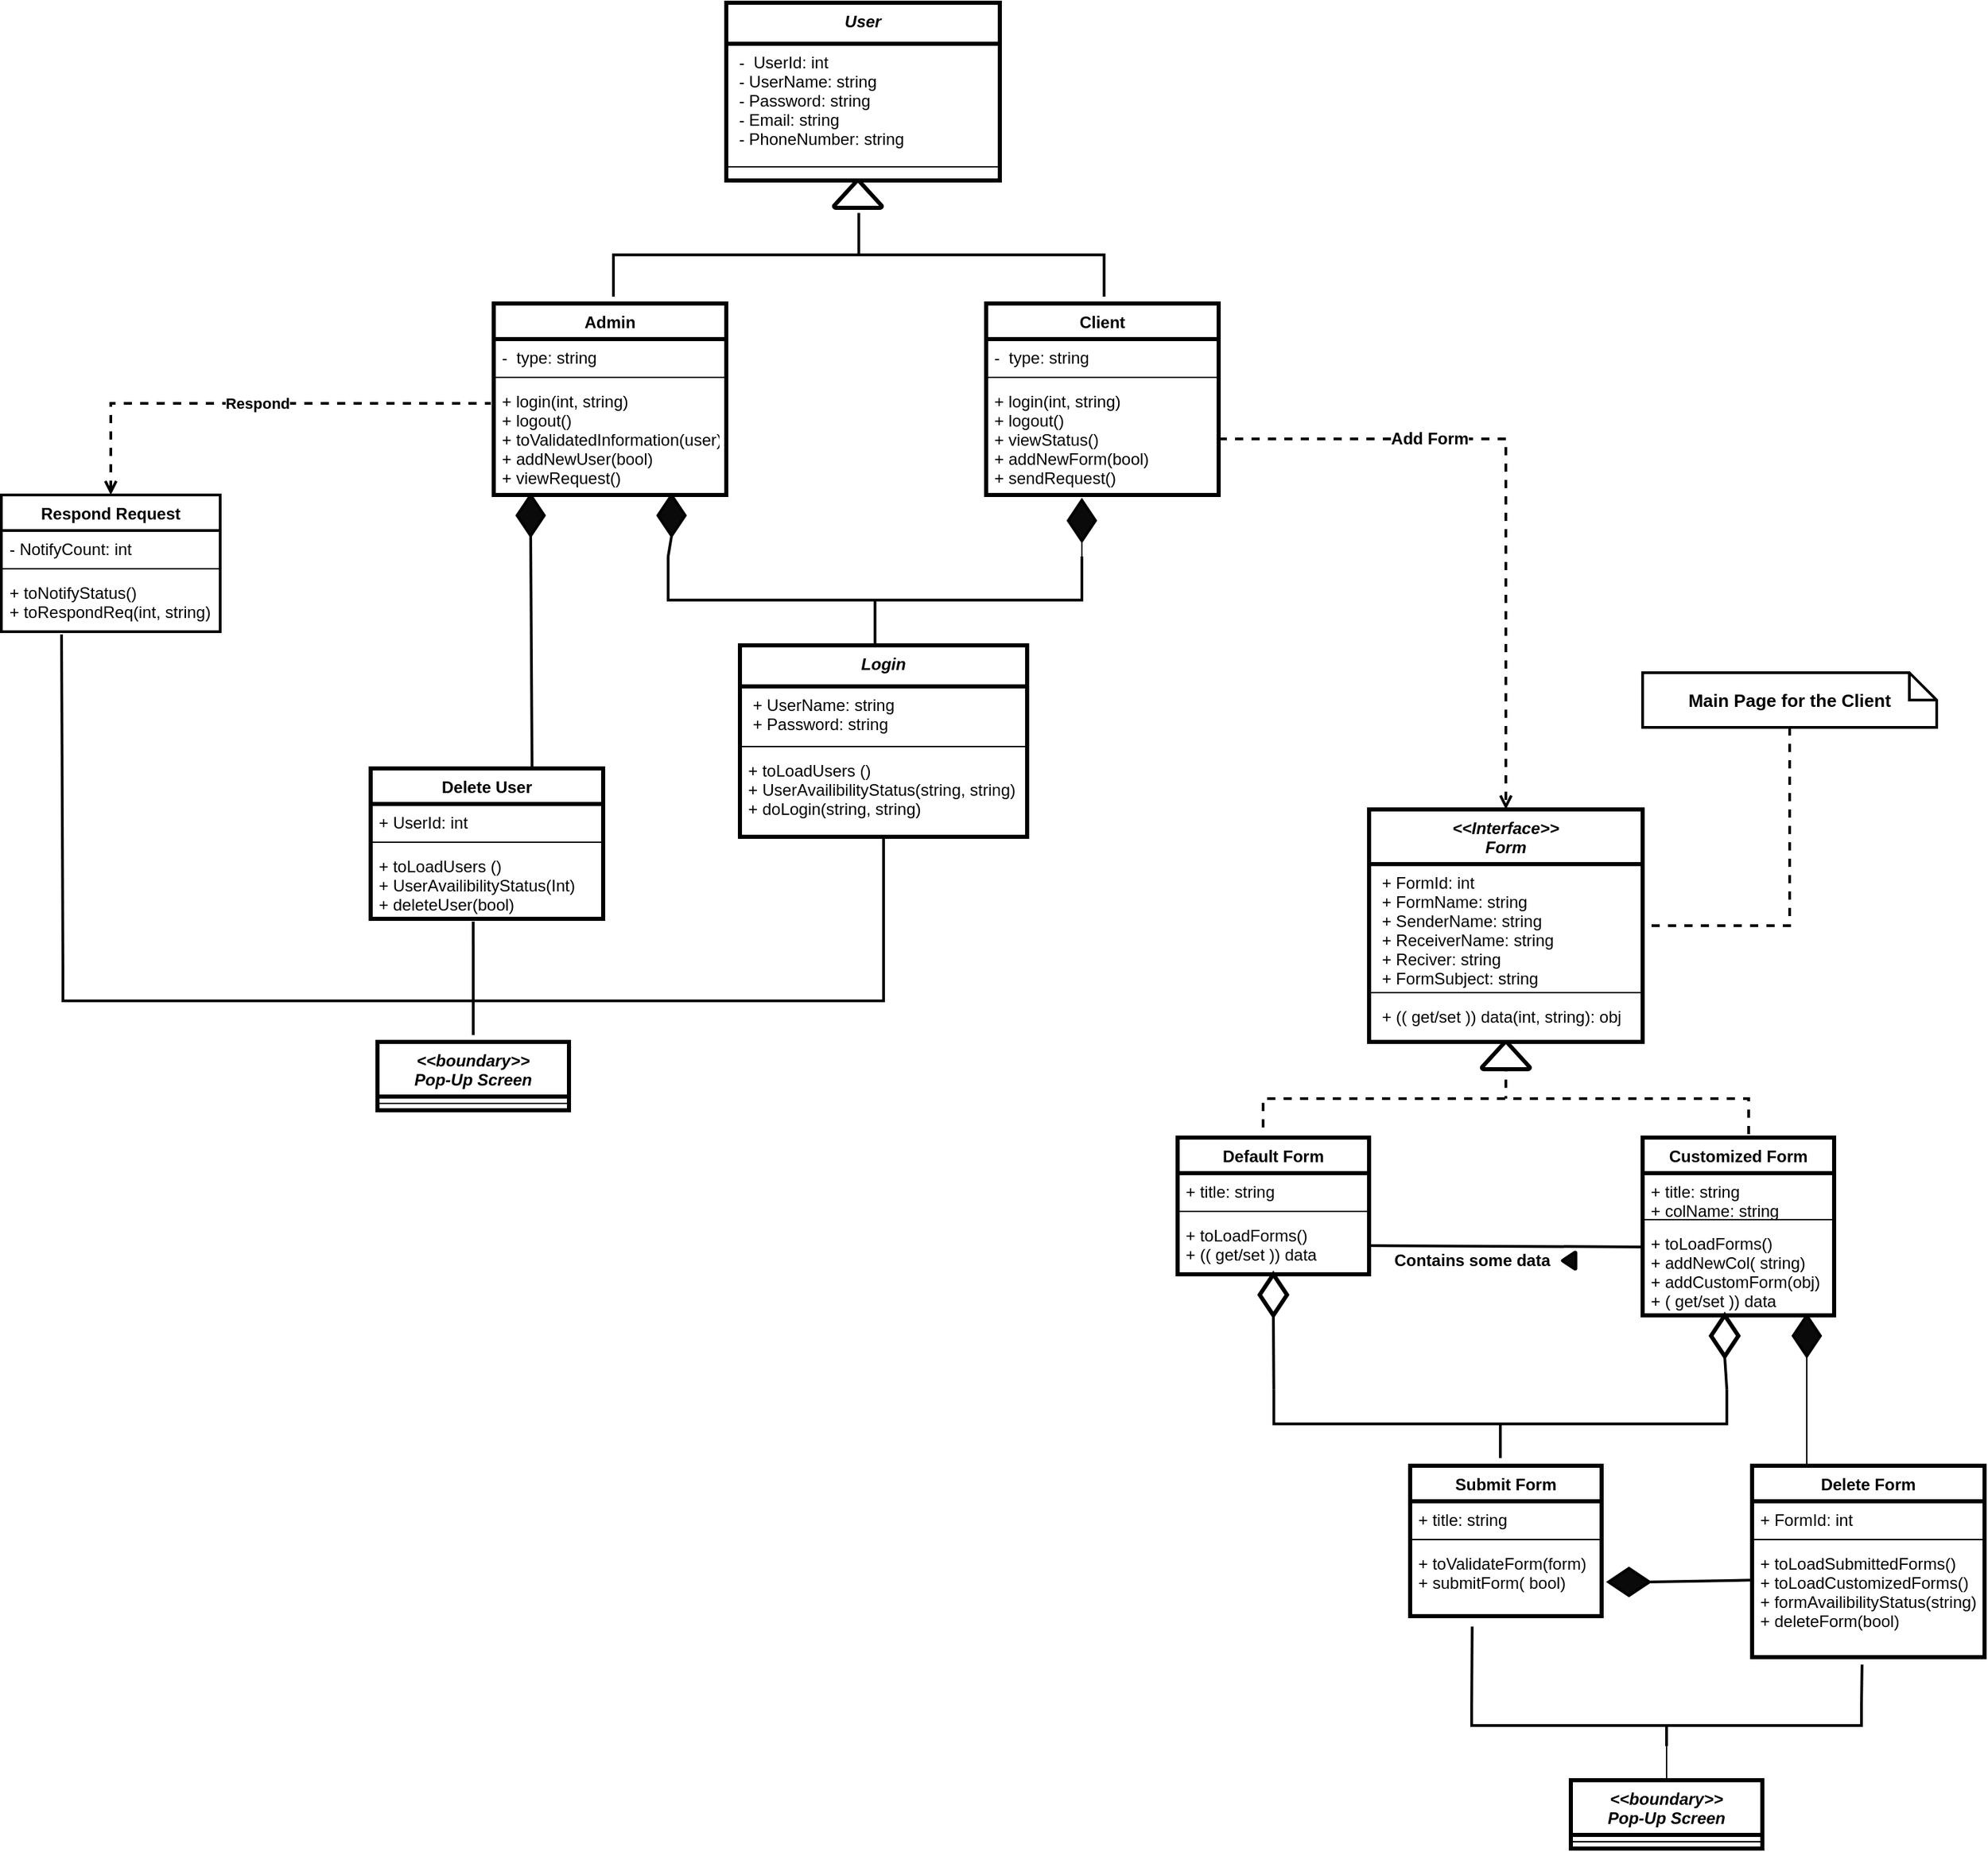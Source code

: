 <mxfile version="13.10.5" type="device"><diagram id="C5RBs43oDa-KdzZeNtuy" name="Page-1"><mxGraphModel dx="2037" dy="1309" grid="1" gridSize="11" guides="1" tooltips="1" connect="1" arrows="1" fold="1" page="1" pageScale="1" pageWidth="1169" pageHeight="827" background="none" math="0" shadow="0"><root><mxCell id="WIyWlLk6GJQsqaUBKTNV-0"/><mxCell id="WIyWlLk6GJQsqaUBKTNV-1" parent="WIyWlLk6GJQsqaUBKTNV-0"/><mxCell id="aa2U_IS0mAnpu2K2nYVg-20" style="edgeStyle=none;shape=link;rounded=0;orthogonalLoop=1;jettySize=auto;html=1;exitX=0;exitY=0.25;exitDx=0;exitDy=0;" parent="WIyWlLk6GJQsqaUBKTNV-1" edge="1"><mxGeometry relative="1" as="geometry"><mxPoint x="-152" y="-328" as="sourcePoint"/><mxPoint x="-152" y="-328" as="targetPoint"/></mxGeometry></mxCell><mxCell id="aa2U_IS0mAnpu2K2nYVg-22" value="&lt;&lt;Interface&gt;&gt;&#10;Form" style="swimlane;fontStyle=3;align=center;verticalAlign=top;childLayout=stackLayout;horizontal=1;startSize=40;horizontalStack=0;resizeParent=1;resizeParentMax=0;resizeLast=0;collapsible=1;marginBottom=0;swimlaneLine=1;glass=0;shadow=0;strokeWidth=3;" parent="WIyWlLk6GJQsqaUBKTNV-1" vertex="1"><mxGeometry x="-121.99" y="-213" width="200" height="170" as="geometry"/></mxCell><mxCell id="aa2U_IS0mAnpu2K2nYVg-23" value=" + FormId: int &#10; + FormName: string&#10; + SenderName: string&#10; + ReceiverName: string&#10; + Reciver: string&#10; + FormSubject: string" style="text;strokeColor=none;fillColor=none;align=left;verticalAlign=top;spacingLeft=4;spacingRight=4;overflow=hidden;rotatable=0;points=[[0,0.5],[1,0.5]];portConstraint=eastwest;" parent="aa2U_IS0mAnpu2K2nYVg-22" vertex="1"><mxGeometry y="40" width="200" height="90" as="geometry"/></mxCell><mxCell id="aa2U_IS0mAnpu2K2nYVg-24" value="" style="line;strokeWidth=1;fillColor=none;align=left;verticalAlign=middle;spacingTop=-1;spacingLeft=3;spacingRight=3;rotatable=0;labelPosition=right;points=[];portConstraint=eastwest;" parent="aa2U_IS0mAnpu2K2nYVg-22" vertex="1"><mxGeometry y="130" width="200" height="8" as="geometry"/></mxCell><mxCell id="aa2U_IS0mAnpu2K2nYVg-25" value=" + (( get/set )) data(int, string): obj" style="text;strokeColor=none;fillColor=none;align=left;verticalAlign=top;spacingLeft=4;spacingRight=4;overflow=hidden;rotatable=0;points=[[0,0.5],[1,0.5]];portConstraint=eastwest;" parent="aa2U_IS0mAnpu2K2nYVg-22" vertex="1"><mxGeometry y="138" width="200" height="32" as="geometry"/></mxCell><mxCell id="aa2U_IS0mAnpu2K2nYVg-26" value="" style="text;strokeColor=none;fillColor=none;align=left;verticalAlign=middle;spacingTop=-1;spacingLeft=4;spacingRight=4;rotatable=0;labelPosition=right;points=[];portConstraint=eastwest;shadow=0;glass=0;startSize=26;" parent="WIyWlLk6GJQsqaUBKTNV-1" vertex="1"><mxGeometry x="-112" y="-133" width="20" height="14" as="geometry"/></mxCell><mxCell id="aa2U_IS0mAnpu2K2nYVg-28" value="Default Form" style="swimlane;fontStyle=1;align=center;verticalAlign=top;childLayout=stackLayout;horizontal=1;startSize=26;horizontalStack=0;resizeParent=1;resizeParentMax=0;resizeLast=0;collapsible=1;marginBottom=0;shadow=0;glass=0;strokeWidth=3;" parent="WIyWlLk6GJQsqaUBKTNV-1" vertex="1"><mxGeometry x="-262" y="27" width="140" height="100" as="geometry"/></mxCell><mxCell id="aa2U_IS0mAnpu2K2nYVg-29" value="+ title: string" style="text;strokeColor=none;fillColor=none;align=left;verticalAlign=top;spacingLeft=4;spacingRight=4;overflow=hidden;rotatable=0;points=[[0,0.5],[1,0.5]];portConstraint=eastwest;" parent="aa2U_IS0mAnpu2K2nYVg-28" vertex="1"><mxGeometry y="26" width="140" height="24" as="geometry"/></mxCell><mxCell id="aa2U_IS0mAnpu2K2nYVg-30" value="" style="line;strokeWidth=1;fillColor=none;align=left;verticalAlign=middle;spacingTop=-1;spacingLeft=3;spacingRight=3;rotatable=0;labelPosition=right;points=[];portConstraint=eastwest;" parent="aa2U_IS0mAnpu2K2nYVg-28" vertex="1"><mxGeometry y="50" width="140" height="8" as="geometry"/></mxCell><mxCell id="aa2U_IS0mAnpu2K2nYVg-31" value="+ toLoadForms()&#10;+ (( get/set )) data" style="text;strokeColor=none;fillColor=none;align=left;verticalAlign=top;spacingLeft=4;spacingRight=4;overflow=hidden;rotatable=0;points=[[0,0.5],[1,0.5]];portConstraint=eastwest;" parent="aa2U_IS0mAnpu2K2nYVg-28" vertex="1"><mxGeometry y="58" width="140" height="42" as="geometry"/></mxCell><mxCell id="qjOG375OG5Wbme38PgoC-0" value="Customized Form" style="swimlane;fontStyle=1;align=center;verticalAlign=top;childLayout=stackLayout;horizontal=1;startSize=26;horizontalStack=0;resizeParent=1;resizeParentMax=0;resizeLast=0;collapsible=1;marginBottom=0;shadow=0;glass=0;strokeWidth=3;" parent="WIyWlLk6GJQsqaUBKTNV-1" vertex="1"><mxGeometry x="78" y="27" width="140" height="130" as="geometry"/></mxCell><mxCell id="qjOG375OG5Wbme38PgoC-1" value="+ title: string&#10;+ colName: string" style="text;strokeColor=none;fillColor=none;align=left;verticalAlign=top;spacingLeft=4;spacingRight=4;overflow=hidden;rotatable=0;points=[[0,0.5],[1,0.5]];portConstraint=eastwest;" parent="qjOG375OG5Wbme38PgoC-0" vertex="1"><mxGeometry y="26" width="140" height="30" as="geometry"/></mxCell><mxCell id="qjOG375OG5Wbme38PgoC-2" value="" style="line;strokeWidth=1;fillColor=none;align=left;verticalAlign=middle;spacingTop=-1;spacingLeft=3;spacingRight=3;rotatable=0;labelPosition=right;points=[];portConstraint=eastwest;" parent="qjOG375OG5Wbme38PgoC-0" vertex="1"><mxGeometry y="56" width="140" height="8" as="geometry"/></mxCell><mxCell id="qjOG375OG5Wbme38PgoC-3" value="+ toLoadForms()&#10;+ addNewCol( string)&#10;+ addCustomForm(obj)&#10;+ ( get/set )) data&#10;" style="text;strokeColor=none;fillColor=none;align=left;verticalAlign=top;spacingLeft=4;spacingRight=4;overflow=hidden;rotatable=0;points=[[0,0.5],[1,0.5]];portConstraint=eastwest;" parent="qjOG375OG5Wbme38PgoC-0" vertex="1"><mxGeometry y="64" width="140" height="66" as="geometry"/></mxCell><mxCell id="qjOG375OG5Wbme38PgoC-4" value="Submit Form" style="swimlane;fontStyle=1;align=center;verticalAlign=top;childLayout=stackLayout;horizontal=1;startSize=26;horizontalStack=0;resizeParent=1;resizeParentMax=0;resizeLast=0;collapsible=1;marginBottom=0;shadow=0;glass=0;strokeWidth=3;" parent="WIyWlLk6GJQsqaUBKTNV-1" vertex="1"><mxGeometry x="-92" y="267" width="140" height="110" as="geometry"/></mxCell><mxCell id="qjOG375OG5Wbme38PgoC-5" value="+ title: string" style="text;strokeColor=none;fillColor=none;align=left;verticalAlign=top;spacingLeft=4;spacingRight=4;overflow=hidden;rotatable=0;points=[[0,0.5],[1,0.5]];portConstraint=eastwest;" parent="qjOG375OG5Wbme38PgoC-4" vertex="1"><mxGeometry y="26" width="140" height="24" as="geometry"/></mxCell><mxCell id="qjOG375OG5Wbme38PgoC-6" value="" style="line;strokeWidth=1;fillColor=none;align=left;verticalAlign=middle;spacingTop=-1;spacingLeft=3;spacingRight=3;rotatable=0;labelPosition=right;points=[];portConstraint=eastwest;" parent="qjOG375OG5Wbme38PgoC-4" vertex="1"><mxGeometry y="50" width="140" height="8" as="geometry"/></mxCell><mxCell id="qjOG375OG5Wbme38PgoC-7" value="+ toValidateForm(form)&#10;+ submitForm( bool)&#10;" style="text;strokeColor=none;fillColor=none;align=left;verticalAlign=top;spacingLeft=4;spacingRight=4;overflow=hidden;rotatable=0;points=[[0,0.5],[1,0.5]];portConstraint=eastwest;" parent="qjOG375OG5Wbme38PgoC-4" vertex="1"><mxGeometry y="58" width="140" height="52" as="geometry"/></mxCell><mxCell id="qjOG375OG5Wbme38PgoC-9" value="&lt;&lt;boundary&gt;&gt;&#10;Pop-Up Screen" style="swimlane;fontStyle=3;align=center;verticalAlign=top;childLayout=stackLayout;horizontal=1;startSize=40;horizontalStack=0;resizeParent=1;resizeParentMax=0;resizeLast=0;collapsible=1;marginBottom=0;swimlaneLine=1;glass=0;shadow=0;strokeWidth=3;" parent="WIyWlLk6GJQsqaUBKTNV-1" vertex="1"><mxGeometry x="25.5" y="497" width="140" height="50" as="geometry"/></mxCell><mxCell id="qjOG375OG5Wbme38PgoC-11" value="" style="line;strokeWidth=1;fillColor=none;align=left;verticalAlign=middle;spacingTop=-1;spacingLeft=3;spacingRight=3;rotatable=0;labelPosition=right;points=[];portConstraint=eastwest;" parent="qjOG375OG5Wbme38PgoC-9" vertex="1"><mxGeometry y="40" width="140" height="10" as="geometry"/></mxCell><mxCell id="qjOG375OG5Wbme38PgoC-44" style="edgeStyle=none;rounded=0;jumpSize=5;orthogonalLoop=1;jettySize=auto;html=1;startArrow=none;startFill=0;endArrow=none;endFill=0;targetPerimeterSpacing=-1;strokeWidth=1;entryX=0.5;entryY=1;entryDx=0;entryDy=0;entryPerimeter=0;" parent="WIyWlLk6GJQsqaUBKTNV-1" target="qjOG375OG5Wbme38PgoC-45" edge="1"><mxGeometry relative="1" as="geometry"><mxPoint x="198" y="277" as="sourcePoint"/><mxPoint x="201" y="197" as="targetPoint"/></mxGeometry></mxCell><mxCell id="qjOG375OG5Wbme38PgoC-17" value="Delete Form" style="swimlane;fontStyle=1;align=center;verticalAlign=top;childLayout=stackLayout;horizontal=1;startSize=26;horizontalStack=0;resizeParent=1;resizeParentMax=0;resizeLast=0;collapsible=1;marginBottom=0;shadow=0;glass=0;strokeWidth=3;" parent="WIyWlLk6GJQsqaUBKTNV-1" vertex="1"><mxGeometry x="158" y="267" width="170" height="140" as="geometry"/></mxCell><mxCell id="qjOG375OG5Wbme38PgoC-18" value="+ FormId: int" style="text;strokeColor=none;fillColor=none;align=left;verticalAlign=top;spacingLeft=4;spacingRight=4;overflow=hidden;rotatable=0;points=[[0,0.5],[1,0.5]];portConstraint=eastwest;" parent="qjOG375OG5Wbme38PgoC-17" vertex="1"><mxGeometry y="26" width="170" height="24" as="geometry"/></mxCell><mxCell id="qjOG375OG5Wbme38PgoC-19" value="" style="line;strokeWidth=1;fillColor=none;align=left;verticalAlign=middle;spacingTop=-1;spacingLeft=3;spacingRight=3;rotatable=0;labelPosition=right;points=[];portConstraint=eastwest;" parent="qjOG375OG5Wbme38PgoC-17" vertex="1"><mxGeometry y="50" width="170" height="8" as="geometry"/></mxCell><mxCell id="qjOG375OG5Wbme38PgoC-20" value="+ toLoadSubmittedForms()&#10;+ toLoadCustomizedForms()&#10;+ formAvailibilityStatus(string)&#10;+ deleteForm(bool)" style="text;strokeColor=none;fillColor=none;align=left;verticalAlign=top;spacingLeft=4;spacingRight=4;overflow=hidden;rotatable=0;points=[[0,0.5],[1,0.5]];portConstraint=eastwest;" parent="qjOG375OG5Wbme38PgoC-17" vertex="1"><mxGeometry y="58" width="170" height="82" as="geometry"/></mxCell><mxCell id="qjOG375OG5Wbme38PgoC-23" value="" style="strokeWidth=2;html=1;shape=mxgraph.flowchart.annotation_2;align=left;labelPosition=right;pointerEvents=1;rotation=90;dashed=1;" parent="WIyWlLk6GJQsqaUBKTNV-1" vertex="1"><mxGeometry x="-47.93" y="-178.94" width="51.88" height="355" as="geometry"/></mxCell><mxCell id="qjOG375OG5Wbme38PgoC-30" value="" style="strokeWidth=3;html=1;shape=mxgraph.flowchart.extract_or_measurement;whiteSpace=wrap;" parent="WIyWlLk6GJQsqaUBKTNV-1" vertex="1"><mxGeometry x="-39.5" y="-43" width="35" height="20" as="geometry"/></mxCell><mxCell id="qjOG375OG5Wbme38PgoC-36" style="edgeStyle=none;rounded=0;jumpSize=5;orthogonalLoop=1;jettySize=auto;html=1;exitX=1;exitY=0;exitDx=0;exitDy=0;exitPerimeter=0;entryX=0.5;entryY=1;entryDx=0;entryDy=0;entryPerimeter=0;startArrow=none;startFill=0;endArrow=none;endFill=0;targetPerimeterSpacing=-1;strokeWidth=2;" parent="WIyWlLk6GJQsqaUBKTNV-1" source="qjOG375OG5Wbme38PgoC-31" target="qjOG375OG5Wbme38PgoC-33" edge="1"><mxGeometry relative="1" as="geometry"/></mxCell><mxCell id="qjOG375OG5Wbme38PgoC-31" value="" style="strokeWidth=2;html=1;shape=mxgraph.flowchart.annotation_2;align=left;labelPosition=right;pointerEvents=1;rotation=-90;" parent="WIyWlLk6GJQsqaUBKTNV-1" vertex="1"><mxGeometry x="-51.05" y="70.75" width="50" height="331.25" as="geometry"/></mxCell><mxCell id="qjOG375OG5Wbme38PgoC-33" value="" style="strokeWidth=3;html=1;shape=mxgraph.flowchart.decision;whiteSpace=wrap;" parent="WIyWlLk6GJQsqaUBKTNV-1" vertex="1"><mxGeometry x="-202" y="127" width="20" height="30" as="geometry"/></mxCell><mxCell id="qjOG375OG5Wbme38PgoC-40" style="edgeStyle=none;rounded=0;jumpSize=5;orthogonalLoop=1;jettySize=auto;html=1;exitX=0.5;exitY=1;exitDx=0;exitDy=0;exitPerimeter=0;entryX=1;entryY=1;entryDx=0;entryDy=0;entryPerimeter=0;startArrow=none;startFill=0;endArrow=none;endFill=0;targetPerimeterSpacing=-1;strokeWidth=2;" parent="WIyWlLk6GJQsqaUBKTNV-1" source="qjOG375OG5Wbme38PgoC-38" target="qjOG375OG5Wbme38PgoC-31" edge="1"><mxGeometry relative="1" as="geometry"/></mxCell><mxCell id="qjOG375OG5Wbme38PgoC-38" value="" style="strokeWidth=3;html=1;shape=mxgraph.flowchart.decision;whiteSpace=wrap;" parent="WIyWlLk6GJQsqaUBKTNV-1" vertex="1"><mxGeometry x="128" y="157" width="20" height="30" as="geometry"/></mxCell><mxCell id="qjOG375OG5Wbme38PgoC-55" style="edgeStyle=none;rounded=0;jumpSize=5;orthogonalLoop=1;jettySize=auto;html=1;exitX=0.5;exitY=0;exitDx=0;exitDy=0;exitPerimeter=0;entryX=0;entryY=0.313;entryDx=0;entryDy=0;entryPerimeter=0;startArrow=none;startFill=0;endArrow=none;endFill=0;targetPerimeterSpacing=-1;strokeWidth=2;" parent="WIyWlLk6GJQsqaUBKTNV-1" source="qjOG375OG5Wbme38PgoC-42" target="qjOG375OG5Wbme38PgoC-20" edge="1"><mxGeometry relative="1" as="geometry"/></mxCell><mxCell id="qjOG375OG5Wbme38PgoC-42" value="" style="strokeWidth=2;html=1;shape=mxgraph.flowchart.decision;whiteSpace=wrap;rotation=90;fillColor=#0A0A0A;" parent="WIyWlLk6GJQsqaUBKTNV-1" vertex="1"><mxGeometry x="58" y="337" width="20" height="30" as="geometry"/></mxCell><mxCell id="qjOG375OG5Wbme38PgoC-45" value="" style="strokeWidth=2;html=1;shape=mxgraph.flowchart.decision;whiteSpace=wrap;rotation=0;fillColor=#0A0A0A;" parent="WIyWlLk6GJQsqaUBKTNV-1" vertex="1"><mxGeometry x="188" y="157" width="20" height="30" as="geometry"/></mxCell><mxCell id="qjOG375OG5Wbme38PgoC-50" style="edgeStyle=none;rounded=0;jumpSize=5;orthogonalLoop=1;jettySize=auto;html=1;exitX=1;exitY=1;exitDx=0;exitDy=0;exitPerimeter=0;entryX=0.473;entryY=1.065;entryDx=0;entryDy=0;entryPerimeter=0;startArrow=none;startFill=0;endArrow=none;endFill=0;targetPerimeterSpacing=-1;strokeWidth=2;" parent="WIyWlLk6GJQsqaUBKTNV-1" source="qjOG375OG5Wbme38PgoC-49" target="qjOG375OG5Wbme38PgoC-20" edge="1"><mxGeometry relative="1" as="geometry"/></mxCell><mxCell id="qjOG375OG5Wbme38PgoC-51" style="edgeStyle=none;rounded=0;jumpSize=5;orthogonalLoop=1;jettySize=auto;html=1;exitX=1;exitY=0;exitDx=0;exitDy=0;exitPerimeter=0;entryX=0.324;entryY=1.147;entryDx=0;entryDy=0;entryPerimeter=0;startArrow=none;startFill=0;endArrow=none;endFill=0;targetPerimeterSpacing=-1;strokeWidth=2;" parent="WIyWlLk6GJQsqaUBKTNV-1" source="qjOG375OG5Wbme38PgoC-49" target="qjOG375OG5Wbme38PgoC-7" edge="1"><mxGeometry relative="1" as="geometry"/></mxCell><mxCell id="qjOG375OG5Wbme38PgoC-53" style="edgeStyle=none;rounded=0;jumpSize=5;orthogonalLoop=1;jettySize=auto;html=1;exitX=0;exitY=0.5;exitDx=0;exitDy=0;exitPerimeter=0;entryX=0.5;entryY=0;entryDx=0;entryDy=0;startArrow=none;startFill=0;endArrow=none;endFill=0;targetPerimeterSpacing=-1;strokeWidth=1;" parent="WIyWlLk6GJQsqaUBKTNV-1" source="qjOG375OG5Wbme38PgoC-49" target="qjOG375OG5Wbme38PgoC-9" edge="1"><mxGeometry relative="1" as="geometry"/></mxCell><mxCell id="qjOG375OG5Wbme38PgoC-49" value="" style="strokeWidth=2;html=1;shape=mxgraph.flowchart.annotation_2;align=left;labelPosition=right;pointerEvents=1;fillColor=#0A0A0A;rotation=-90;" parent="WIyWlLk6GJQsqaUBKTNV-1" vertex="1"><mxGeometry x="80.5" y="314.5" width="30" height="285" as="geometry"/></mxCell><mxCell id="qjOG375OG5Wbme38PgoC-56" value="User" style="swimlane;fontStyle=3;align=center;verticalAlign=top;childLayout=stackLayout;horizontal=1;startSize=30;horizontalStack=0;resizeParent=1;resizeParentMax=0;resizeLast=0;collapsible=1;marginBottom=0;swimlaneLine=1;glass=0;shadow=0;strokeWidth=3;" parent="WIyWlLk6GJQsqaUBKTNV-1" vertex="1"><mxGeometry x="-592" y="-803" width="200" height="130" as="geometry"/></mxCell><mxCell id="qjOG375OG5Wbme38PgoC-57" value=" -  UserId: int &#10; - UserName: string&#10; - Password: string&#10; - Email: string&#10; - PhoneNumber: string" style="text;strokeColor=none;fillColor=none;align=left;verticalAlign=top;spacingLeft=4;spacingRight=4;overflow=hidden;rotatable=0;points=[[0,0.5],[1,0.5]];portConstraint=eastwest;" parent="qjOG375OG5Wbme38PgoC-56" vertex="1"><mxGeometry y="30" width="200" height="80" as="geometry"/></mxCell><mxCell id="qjOG375OG5Wbme38PgoC-58" value="" style="line;strokeWidth=1;fillColor=none;align=left;verticalAlign=middle;spacingTop=-1;spacingLeft=3;spacingRight=3;rotatable=0;labelPosition=right;points=[];portConstraint=eastwest;" parent="qjOG375OG5Wbme38PgoC-56" vertex="1"><mxGeometry y="110" width="200" height="20" as="geometry"/></mxCell><mxCell id="qjOG375OG5Wbme38PgoC-61" value="Admin" style="swimlane;fontStyle=1;align=center;verticalAlign=top;childLayout=stackLayout;horizontal=1;startSize=26;horizontalStack=0;resizeParent=1;resizeParentMax=0;resizeLast=0;collapsible=1;marginBottom=0;shadow=0;glass=0;strokeWidth=3;" parent="WIyWlLk6GJQsqaUBKTNV-1" vertex="1"><mxGeometry x="-762" y="-583" width="170" height="140" as="geometry"/></mxCell><mxCell id="qjOG375OG5Wbme38PgoC-62" value="-  type: string" style="text;strokeColor=none;fillColor=none;align=left;verticalAlign=top;spacingLeft=4;spacingRight=4;overflow=hidden;rotatable=0;points=[[0,0.5],[1,0.5]];portConstraint=eastwest;" parent="qjOG375OG5Wbme38PgoC-61" vertex="1"><mxGeometry y="26" width="170" height="24" as="geometry"/></mxCell><mxCell id="qjOG375OG5Wbme38PgoC-63" value="" style="line;strokeWidth=1;fillColor=none;align=left;verticalAlign=middle;spacingTop=-1;spacingLeft=3;spacingRight=3;rotatable=0;labelPosition=right;points=[];portConstraint=eastwest;" parent="qjOG375OG5Wbme38PgoC-61" vertex="1"><mxGeometry y="50" width="170" height="8" as="geometry"/></mxCell><mxCell id="qjOG375OG5Wbme38PgoC-64" value="+ login(int, string)&#10;+ logout()&#10;+ toValidatedInformation(user)&#10;+ addNewUser(bool)&#10;+ viewRequest()&#10;&#10;" style="text;strokeColor=none;fillColor=none;align=left;verticalAlign=top;spacingLeft=4;spacingRight=4;overflow=hidden;rotatable=0;points=[[0,0.5],[1,0.5]];portConstraint=eastwest;" parent="qjOG375OG5Wbme38PgoC-61" vertex="1"><mxGeometry y="58" width="170" height="82" as="geometry"/></mxCell><mxCell id="qjOG375OG5Wbme38PgoC-65" value="Client" style="swimlane;fontStyle=1;align=center;verticalAlign=top;childLayout=stackLayout;horizontal=1;startSize=26;horizontalStack=0;resizeParent=1;resizeParentMax=0;resizeLast=0;collapsible=1;marginBottom=0;shadow=0;glass=0;strokeWidth=3;" parent="WIyWlLk6GJQsqaUBKTNV-1" vertex="1"><mxGeometry x="-402" y="-583" width="170" height="140" as="geometry"/></mxCell><mxCell id="qjOG375OG5Wbme38PgoC-66" value="-  type: string" style="text;strokeColor=none;fillColor=none;align=left;verticalAlign=top;spacingLeft=4;spacingRight=4;overflow=hidden;rotatable=0;points=[[0,0.5],[1,0.5]];portConstraint=eastwest;" parent="qjOG375OG5Wbme38PgoC-65" vertex="1"><mxGeometry y="26" width="170" height="24" as="geometry"/></mxCell><mxCell id="qjOG375OG5Wbme38PgoC-67" value="" style="line;strokeWidth=1;fillColor=none;align=left;verticalAlign=middle;spacingTop=-1;spacingLeft=3;spacingRight=3;rotatable=0;labelPosition=right;points=[];portConstraint=eastwest;" parent="qjOG375OG5Wbme38PgoC-65" vertex="1"><mxGeometry y="50" width="170" height="8" as="geometry"/></mxCell><mxCell id="qjOG375OG5Wbme38PgoC-68" value="+ login(int, string)&#10;+ logout()&#10;+ viewStatus()&#10;+ addNewForm(bool)&#10;+ sendRequest()&#10;&#10;" style="text;strokeColor=none;fillColor=none;align=left;verticalAlign=top;spacingLeft=4;spacingRight=4;overflow=hidden;rotatable=0;points=[[0,0.5],[1,0.5]];portConstraint=eastwest;" parent="qjOG375OG5Wbme38PgoC-65" vertex="1"><mxGeometry y="58" width="170" height="82" as="geometry"/></mxCell><mxCell id="qjOG375OG5Wbme38PgoC-71" style="edgeStyle=none;rounded=0;jumpSize=5;orthogonalLoop=1;jettySize=auto;html=1;exitX=0.007;exitY=0.242;exitDx=0;exitDy=0;entryX=1;entryY=0.5;entryDx=0;entryDy=0;startArrow=none;startFill=0;endArrow=none;endFill=0;targetPerimeterSpacing=-1;strokeWidth=2;exitPerimeter=0;" parent="WIyWlLk6GJQsqaUBKTNV-1" source="qjOG375OG5Wbme38PgoC-3" target="aa2U_IS0mAnpu2K2nYVg-31" edge="1"><mxGeometry relative="1" as="geometry"/></mxCell><mxCell id="qjOG375OG5Wbme38PgoC-72" value="" style="strokeWidth=2;html=1;shape=mxgraph.flowchart.merge_or_storage;whiteSpace=wrap;fillColor=#0A0A0A;rotation=90;" parent="WIyWlLk6GJQsqaUBKTNV-1" vertex="1"><mxGeometry x="18" y="112" width="12.5" height="10" as="geometry"/></mxCell><mxCell id="qjOG375OG5Wbme38PgoC-73" value="&lt;b&gt;Contains some data&lt;/b&gt;" style="text;html=1;align=center;verticalAlign=middle;resizable=0;points=[];autosize=1;strokeWidth=3;" parent="WIyWlLk6GJQsqaUBKTNV-1" vertex="1"><mxGeometry x="-112" y="107" width="130" height="20" as="geometry"/></mxCell><mxCell id="qjOG375OG5Wbme38PgoC-115" style="edgeStyle=orthogonalEdgeStyle;rounded=0;jumpSize=5;orthogonalLoop=1;jettySize=auto;html=1;exitX=0.5;exitY=0;exitDx=0;exitDy=0;entryX=-0.012;entryY=0.183;entryDx=0;entryDy=0;entryPerimeter=0;startArrow=open;startFill=0;endArrow=none;endFill=0;targetPerimeterSpacing=-1;strokeWidth=2;dashed=1;" parent="WIyWlLk6GJQsqaUBKTNV-1" source="qjOG375OG5Wbme38PgoC-77" target="qjOG375OG5Wbme38PgoC-64" edge="1"><mxGeometry relative="1" as="geometry"/></mxCell><mxCell id="qjOG375OG5Wbme38PgoC-116" value="Respond" style="edgeLabel;html=1;align=center;verticalAlign=middle;resizable=0;points=[];fontStyle=1" parent="qjOG375OG5Wbme38PgoC-115" vertex="1" connectable="0"><mxGeometry x="0.01" relative="1" as="geometry"><mxPoint as="offset"/></mxGeometry></mxCell><mxCell id="qjOG375OG5Wbme38PgoC-77" value="Respond Request" style="swimlane;fontStyle=1;align=center;verticalAlign=top;childLayout=stackLayout;horizontal=1;startSize=26;horizontalStack=0;resizeParent=1;resizeParentMax=0;resizeLast=0;collapsible=1;marginBottom=0;shadow=0;glass=0;strokeWidth=2;" parent="WIyWlLk6GJQsqaUBKTNV-1" vertex="1"><mxGeometry x="-1122" y="-443" width="160" height="100" as="geometry"/></mxCell><mxCell id="qjOG375OG5Wbme38PgoC-78" value="- NotifyCount: int" style="text;strokeColor=none;fillColor=none;align=left;verticalAlign=top;spacingLeft=4;spacingRight=4;overflow=hidden;rotatable=0;points=[[0,0.5],[1,0.5]];portConstraint=eastwest;" parent="qjOG375OG5Wbme38PgoC-77" vertex="1"><mxGeometry y="26" width="160" height="24" as="geometry"/></mxCell><mxCell id="qjOG375OG5Wbme38PgoC-79" value="" style="line;strokeWidth=1;fillColor=none;align=left;verticalAlign=middle;spacingTop=-1;spacingLeft=3;spacingRight=3;rotatable=0;labelPosition=right;points=[];portConstraint=eastwest;" parent="qjOG375OG5Wbme38PgoC-77" vertex="1"><mxGeometry y="50" width="160" height="8" as="geometry"/></mxCell><mxCell id="qjOG375OG5Wbme38PgoC-80" value="+ toNotifyStatus()&#10;+ toRespondReq(int, string)" style="text;strokeColor=none;fillColor=none;align=left;verticalAlign=top;spacingLeft=4;spacingRight=4;overflow=hidden;rotatable=0;points=[[0,0.5],[1,0.5]];portConstraint=eastwest;" parent="qjOG375OG5Wbme38PgoC-77" vertex="1"><mxGeometry y="58" width="160" height="42" as="geometry"/></mxCell><mxCell id="qjOG375OG5Wbme38PgoC-83" value="Delete User" style="swimlane;fontStyle=1;align=center;verticalAlign=top;childLayout=stackLayout;horizontal=1;startSize=26;horizontalStack=0;resizeParent=1;resizeParentMax=0;resizeLast=0;collapsible=1;marginBottom=0;shadow=0;glass=0;strokeWidth=3;" parent="WIyWlLk6GJQsqaUBKTNV-1" vertex="1"><mxGeometry x="-852" y="-243" width="170" height="110" as="geometry"/></mxCell><mxCell id="qjOG375OG5Wbme38PgoC-84" value="+ UserId: int" style="text;strokeColor=none;fillColor=none;align=left;verticalAlign=top;spacingLeft=4;spacingRight=4;overflow=hidden;rotatable=0;points=[[0,0.5],[1,0.5]];portConstraint=eastwest;strokeWidth=2;" parent="qjOG375OG5Wbme38PgoC-83" vertex="1"><mxGeometry y="26" width="170" height="24" as="geometry"/></mxCell><mxCell id="qjOG375OG5Wbme38PgoC-85" value="" style="line;strokeWidth=1;fillColor=none;align=left;verticalAlign=middle;spacingTop=-1;spacingLeft=3;spacingRight=3;rotatable=0;labelPosition=right;points=[];portConstraint=eastwest;" parent="qjOG375OG5Wbme38PgoC-83" vertex="1"><mxGeometry y="50" width="170" height="8" as="geometry"/></mxCell><mxCell id="qjOG375OG5Wbme38PgoC-86" value="+ toLoadUsers ()&#10;+ UserAvailibilityStatus(Int)&#10;+ deleteUser(bool)" style="text;strokeColor=none;fillColor=none;align=left;verticalAlign=top;spacingLeft=4;spacingRight=4;overflow=hidden;rotatable=0;points=[[0,0.5],[1,0.5]];portConstraint=eastwest;" parent="qjOG375OG5Wbme38PgoC-83" vertex="1"><mxGeometry y="58" width="170" height="52" as="geometry"/></mxCell><mxCell id="qjOG375OG5Wbme38PgoC-87" value="&lt;&lt;boundary&gt;&gt;&#10;Pop-Up Screen" style="swimlane;fontStyle=3;align=center;verticalAlign=top;childLayout=stackLayout;horizontal=1;startSize=40;horizontalStack=0;resizeParent=1;resizeParentMax=0;resizeLast=0;collapsible=1;marginBottom=0;swimlaneLine=1;glass=0;shadow=0;strokeWidth=3;" parent="WIyWlLk6GJQsqaUBKTNV-1" vertex="1"><mxGeometry x="-847" y="-43" width="140" height="50" as="geometry"/></mxCell><mxCell id="qjOG375OG5Wbme38PgoC-88" value="" style="line;strokeWidth=1;fillColor=none;align=left;verticalAlign=middle;spacingTop=-1;spacingLeft=3;spacingRight=3;rotatable=0;labelPosition=right;points=[];portConstraint=eastwest;" parent="qjOG375OG5Wbme38PgoC-87" vertex="1"><mxGeometry y="40" width="140" height="10" as="geometry"/></mxCell><mxCell id="qjOG375OG5Wbme38PgoC-89" value="Login" style="swimlane;fontStyle=3;align=center;verticalAlign=top;childLayout=stackLayout;horizontal=1;startSize=30;horizontalStack=0;resizeParent=1;resizeParentMax=0;resizeLast=0;collapsible=1;marginBottom=0;swimlaneLine=1;glass=0;shadow=0;strokeWidth=3;" parent="WIyWlLk6GJQsqaUBKTNV-1" vertex="1"><mxGeometry x="-582" y="-333" width="210" height="140" as="geometry"/></mxCell><mxCell id="qjOG375OG5Wbme38PgoC-90" value=" + UserName: string &#10; + Password: string" style="text;strokeColor=none;fillColor=none;align=left;verticalAlign=top;spacingLeft=4;spacingRight=4;overflow=hidden;rotatable=0;points=[[0,0.5],[1,0.5]];portConstraint=eastwest;" parent="qjOG375OG5Wbme38PgoC-89" vertex="1"><mxGeometry y="30" width="210" height="40" as="geometry"/></mxCell><mxCell id="qjOG375OG5Wbme38PgoC-91" value="" style="line;strokeWidth=1;fillColor=none;align=left;verticalAlign=middle;spacingTop=-1;spacingLeft=3;spacingRight=3;rotatable=0;labelPosition=right;points=[];portConstraint=eastwest;" parent="qjOG375OG5Wbme38PgoC-89" vertex="1"><mxGeometry y="70" width="210" height="8" as="geometry"/></mxCell><mxCell id="qjOG375OG5Wbme38PgoC-92" value="+ toLoadUsers ()&#10;+ UserAvailibilityStatus(string, string)&#10;+ doLogin(string, string)" style="text;strokeColor=none;fillColor=none;align=left;verticalAlign=top;spacingLeft=4;spacingRight=4;overflow=hidden;rotatable=0;points=[[0,0.5],[1,0.5]];portConstraint=eastwest;" parent="qjOG375OG5Wbme38PgoC-89" vertex="1"><mxGeometry y="78" width="210" height="62" as="geometry"/></mxCell><mxCell id="qjOG375OG5Wbme38PgoC-93" value="" style="strokeWidth=2;html=1;shape=mxgraph.flowchart.annotation_2;align=left;labelPosition=right;pointerEvents=1;fillColor=#0A0A0A;rotation=90;" parent="WIyWlLk6GJQsqaUBKTNV-1" vertex="1"><mxGeometry x="-525.75" y="-798" width="61.25" height="358.75" as="geometry"/></mxCell><mxCell id="qjOG375OG5Wbme38PgoC-97" value="" style="strokeWidth=3;html=1;shape=mxgraph.flowchart.extract_or_measurement;whiteSpace=wrap;" parent="WIyWlLk6GJQsqaUBKTNV-1" vertex="1"><mxGeometry x="-513.25" y="-673" width="35" height="20" as="geometry"/></mxCell><mxCell id="qjOG375OG5Wbme38PgoC-105" style="edgeStyle=none;rounded=0;jumpSize=5;orthogonalLoop=1;jettySize=auto;html=1;exitX=1;exitY=1;exitDx=0;exitDy=0;exitPerimeter=0;entryX=0.5;entryY=0;entryDx=0;entryDy=0;entryPerimeter=0;startArrow=none;startFill=0;endArrow=none;endFill=0;targetPerimeterSpacing=-1;strokeWidth=1;" parent="WIyWlLk6GJQsqaUBKTNV-1" source="qjOG375OG5Wbme38PgoC-102" target="qjOG375OG5Wbme38PgoC-103" edge="1"><mxGeometry relative="1" as="geometry"/></mxCell><mxCell id="qjOG375OG5Wbme38PgoC-102" value="" style="strokeWidth=2;html=1;shape=mxgraph.flowchart.annotation_2;align=left;labelPosition=right;pointerEvents=1;fillColor=#FFFFFF;rotation=-90;" parent="WIyWlLk6GJQsqaUBKTNV-1" vertex="1"><mxGeometry x="-515.12" y="-517.37" width="63.75" height="302.5" as="geometry"/></mxCell><mxCell id="qjOG375OG5Wbme38PgoC-103" value="" style="strokeWidth=2;html=1;shape=mxgraph.flowchart.decision;whiteSpace=wrap;rotation=-180;fillColor=#0A0A0A;" parent="WIyWlLk6GJQsqaUBKTNV-1" vertex="1"><mxGeometry x="-342" y="-439.25" width="20" height="30" as="geometry"/></mxCell><mxCell id="qjOG375OG5Wbme38PgoC-106" value="" style="strokeWidth=2;html=1;shape=mxgraph.flowchart.decision;whiteSpace=wrap;rotation=-180;fillColor=#0A0A0A;" parent="WIyWlLk6GJQsqaUBKTNV-1" vertex="1"><mxGeometry x="-642" y="-443" width="20" height="30" as="geometry"/></mxCell><mxCell id="qjOG375OG5Wbme38PgoC-107" style="edgeStyle=none;rounded=0;jumpSize=5;orthogonalLoop=1;jettySize=auto;html=1;exitX=1;exitY=0;exitDx=0;exitDy=0;exitPerimeter=0;entryX=0.5;entryY=0;entryDx=0;entryDy=0;entryPerimeter=0;startArrow=none;startFill=0;endArrow=none;endFill=0;targetPerimeterSpacing=-1;strokeWidth=2;" parent="WIyWlLk6GJQsqaUBKTNV-1" source="qjOG375OG5Wbme38PgoC-102" target="qjOG375OG5Wbme38PgoC-106" edge="1"><mxGeometry relative="1" as="geometry"/></mxCell><mxCell id="qjOG375OG5Wbme38PgoC-110" style="edgeStyle=none;rounded=0;jumpSize=5;orthogonalLoop=1;jettySize=auto;html=1;exitX=0.5;exitY=0;exitDx=0;exitDy=0;exitPerimeter=0;startArrow=none;startFill=0;endArrow=none;endFill=0;targetPerimeterSpacing=-1;strokeWidth=2;" parent="WIyWlLk6GJQsqaUBKTNV-1" source="qjOG375OG5Wbme38PgoC-109" edge="1"><mxGeometry relative="1" as="geometry"><mxPoint x="-734" y="-243" as="targetPoint"/></mxGeometry></mxCell><mxCell id="qjOG375OG5Wbme38PgoC-109" value="" style="strokeWidth=2;html=1;shape=mxgraph.flowchart.decision;whiteSpace=wrap;rotation=-180;fillColor=#0A0A0A;" parent="WIyWlLk6GJQsqaUBKTNV-1" vertex="1"><mxGeometry x="-745" y="-443" width="20" height="30" as="geometry"/></mxCell><mxCell id="qjOG375OG5Wbme38PgoC-119" style="rounded=0;jumpSize=5;orthogonalLoop=1;jettySize=auto;html=1;exitX=1;exitY=1;exitDx=0;exitDy=0;exitPerimeter=0;startArrow=none;startFill=0;endArrow=none;endFill=0;targetPerimeterSpacing=-1;strokeWidth=2;fontSize=12;" parent="WIyWlLk6GJQsqaUBKTNV-1" source="qjOG375OG5Wbme38PgoC-111" edge="1"><mxGeometry relative="1" as="geometry"><mxPoint x="-477" y="-192" as="targetPoint"/></mxGeometry></mxCell><mxCell id="qjOG375OG5Wbme38PgoC-121" style="edgeStyle=none;rounded=0;jumpSize=5;orthogonalLoop=1;jettySize=auto;html=1;exitX=1;exitY=0.5;exitDx=0;exitDy=0;exitPerimeter=0;startArrow=none;startFill=0;endArrow=none;endFill=0;targetPerimeterSpacing=-1;strokeWidth=2;fontSize=12;entryX=0.441;entryY=1.038;entryDx=0;entryDy=0;entryPerimeter=0;" parent="WIyWlLk6GJQsqaUBKTNV-1" source="qjOG375OG5Wbme38PgoC-111" target="qjOG375OG5Wbme38PgoC-86" edge="1"><mxGeometry relative="1" as="geometry"><mxPoint x="-732" y="-113" as="targetPoint"/></mxGeometry></mxCell><mxCell id="qjOG375OG5Wbme38PgoC-122" style="edgeStyle=none;rounded=0;jumpSize=5;orthogonalLoop=1;jettySize=auto;html=1;exitX=1;exitY=0;exitDx=0;exitDy=0;exitPerimeter=0;entryX=0.275;entryY=1.048;entryDx=0;entryDy=0;entryPerimeter=0;startArrow=none;startFill=0;endArrow=none;endFill=0;targetPerimeterSpacing=-1;strokeWidth=2;fontSize=12;" parent="WIyWlLk6GJQsqaUBKTNV-1" source="qjOG375OG5Wbme38PgoC-111" target="qjOG375OG5Wbme38PgoC-80" edge="1"><mxGeometry relative="1" as="geometry"/></mxCell><mxCell id="qjOG375OG5Wbme38PgoC-111" value="" style="strokeWidth=2;html=1;shape=mxgraph.flowchart.annotation_2;align=left;labelPosition=right;pointerEvents=1;fillColor=#FFFFFF;rotation=-90;" parent="WIyWlLk6GJQsqaUBKTNV-1" vertex="1"><mxGeometry x="-802" y="-373" width="50" height="600" as="geometry"/></mxCell><mxCell id="qjOG375OG5Wbme38PgoC-114" style="edgeStyle=none;rounded=0;jumpSize=5;orthogonalLoop=1;jettySize=auto;html=1;exitX=1;exitY=0.5;exitDx=0;exitDy=0;exitPerimeter=0;entryX=0;entryY=0.5;entryDx=0;entryDy=0;entryPerimeter=0;startArrow=none;startFill=0;endArrow=none;endFill=0;targetPerimeterSpacing=-1;strokeWidth=2;" parent="WIyWlLk6GJQsqaUBKTNV-1" source="qjOG375OG5Wbme38PgoC-111" target="qjOG375OG5Wbme38PgoC-111" edge="1"><mxGeometry relative="1" as="geometry"/></mxCell><mxCell id="qjOG375OG5Wbme38PgoC-117" style="edgeStyle=orthogonalEdgeStyle;rounded=0;jumpSize=5;orthogonalLoop=1;jettySize=auto;html=1;exitX=1;exitY=0.5;exitDx=0;exitDy=0;entryX=0.5;entryY=0;entryDx=0;entryDy=0;dashed=1;startArrow=none;startFill=0;endArrow=open;endFill=0;targetPerimeterSpacing=-1;strokeWidth=2;" parent="WIyWlLk6GJQsqaUBKTNV-1" source="qjOG375OG5Wbme38PgoC-68" target="aa2U_IS0mAnpu2K2nYVg-22" edge="1"><mxGeometry relative="1" as="geometry"/></mxCell><mxCell id="qjOG375OG5Wbme38PgoC-118" value="&lt;b style=&quot;font-size: 12px;&quot;&gt;Add Form&lt;/b&gt;" style="edgeLabel;html=1;align=center;verticalAlign=middle;resizable=0;points=[];fontSize=12;" parent="qjOG375OG5Wbme38PgoC-117" vertex="1" connectable="0"><mxGeometry x="-0.318" y="-2" relative="1" as="geometry"><mxPoint x="-10" y="-2" as="offset"/></mxGeometry></mxCell><mxCell id="qjOG375OG5Wbme38PgoC-128" style="edgeStyle=orthogonalEdgeStyle;rounded=0;jumpSize=5;orthogonalLoop=1;jettySize=auto;html=1;exitX=0.5;exitY=1;exitDx=0;exitDy=0;exitPerimeter=0;entryX=1;entryY=0.5;entryDx=0;entryDy=0;startArrow=none;startFill=0;endArrow=none;endFill=0;targetPerimeterSpacing=-1;strokeWidth=2;fontSize=12;dashed=1;" parent="WIyWlLk6GJQsqaUBKTNV-1" source="qjOG375OG5Wbme38PgoC-127" target="aa2U_IS0mAnpu2K2nYVg-23" edge="1"><mxGeometry relative="1" as="geometry"/></mxCell><mxCell id="qjOG375OG5Wbme38PgoC-127" value="&lt;b&gt;&lt;font style=&quot;font-size: 13px&quot;&gt;Main Page for the Client&lt;/font&gt;&lt;/b&gt;" style="shape=note;size=20;whiteSpace=wrap;html=1;strokeWidth=2;fillColor=#FFFFFF;fontSize=12;" parent="WIyWlLk6GJQsqaUBKTNV-1" vertex="1"><mxGeometry x="78" y="-313" width="215" height="40" as="geometry"/></mxCell></root></mxGraphModel></diagram></mxfile>